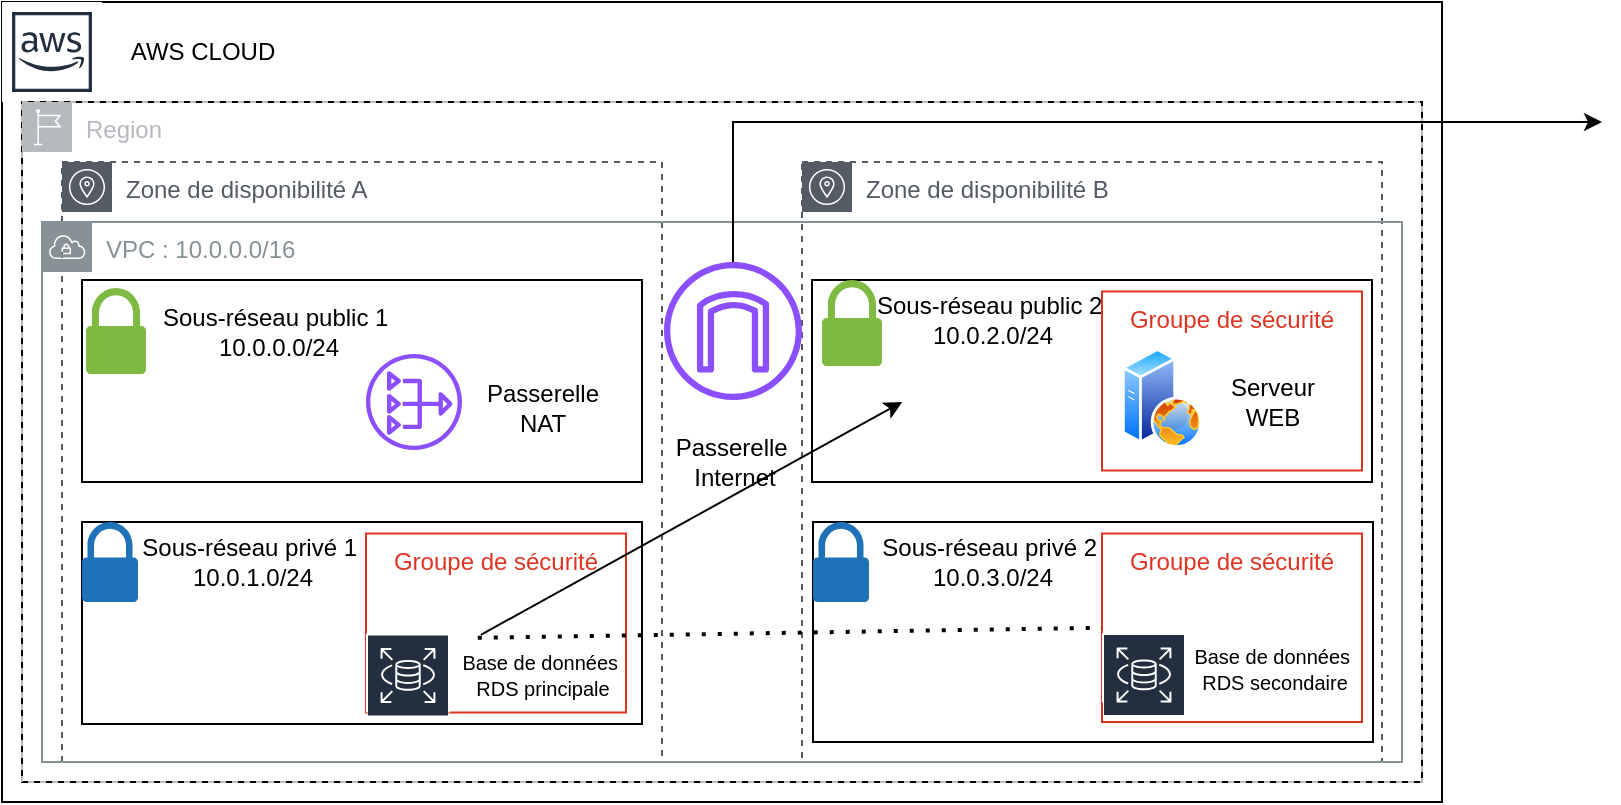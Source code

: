 <mxfile version="24.1.0" type="device">
  <diagram name="Page-1" id="WgfQBI1RcMKa8N6as7xn">
    <mxGraphModel dx="936" dy="575" grid="1" gridSize="10" guides="1" tooltips="1" connect="1" arrows="1" fold="1" page="1" pageScale="1" pageWidth="827" pageHeight="1169" math="0" shadow="0">
      <root>
        <mxCell id="0" />
        <mxCell id="1" parent="0" />
        <mxCell id="43gPpBXcEyUFOMAoJwrk-1" value="" style="rounded=0;whiteSpace=wrap;html=1;" vertex="1" parent="1">
          <mxGeometry x="40" y="40" width="720" height="400" as="geometry" />
        </mxCell>
        <mxCell id="43gPpBXcEyUFOMAoJwrk-2" value="" style="sketch=0;outlineConnect=0;fontColor=#232F3E;gradientColor=none;strokeColor=#232F3E;fillColor=#ffffff;dashed=0;verticalLabelPosition=bottom;verticalAlign=top;align=center;html=1;fontSize=12;fontStyle=0;aspect=fixed;shape=mxgraph.aws4.resourceIcon;resIcon=mxgraph.aws4.aws_cloud;" vertex="1" parent="1">
          <mxGeometry x="40" y="40" width="50" height="50" as="geometry" />
        </mxCell>
        <mxCell id="43gPpBXcEyUFOMAoJwrk-3" value="" style="rounded=0;whiteSpace=wrap;html=1;" vertex="1" parent="1">
          <mxGeometry x="50" y="90" width="700" height="340" as="geometry" />
        </mxCell>
        <mxCell id="43gPpBXcEyUFOMAoJwrk-4" value="Region" style="sketch=0;outlineConnect=0;gradientColor=none;html=1;whiteSpace=wrap;fontSize=12;fontStyle=0;shape=mxgraph.aws4.group;grIcon=mxgraph.aws4.group_region;strokeColor=#B6BABF;fillColor=none;verticalAlign=top;align=left;spacingLeft=30;fontColor=#B6BABF;dashed=1;" vertex="1" parent="1">
          <mxGeometry x="50" y="90" width="700" height="340" as="geometry" />
        </mxCell>
        <mxCell id="43gPpBXcEyUFOMAoJwrk-5" value="Zone de disponibilité A" style="sketch=0;outlineConnect=0;gradientColor=none;html=1;whiteSpace=wrap;fontSize=12;fontStyle=0;shape=mxgraph.aws4.group;grIcon=mxgraph.aws4.group_availability_zone;strokeColor=#545B64;fillColor=none;verticalAlign=top;align=left;spacingLeft=30;fontColor=#545B64;dashed=1;" vertex="1" parent="1">
          <mxGeometry x="70" y="120" width="300" height="300" as="geometry" />
        </mxCell>
        <mxCell id="43gPpBXcEyUFOMAoJwrk-6" value="Zone de disponibilité B" style="sketch=0;outlineConnect=0;gradientColor=none;html=1;whiteSpace=wrap;fontSize=12;fontStyle=0;shape=mxgraph.aws4.group;grIcon=mxgraph.aws4.group_availability_zone;strokeColor=#545B64;fillColor=none;verticalAlign=top;align=left;spacingLeft=30;fontColor=#545B64;dashed=1;" vertex="1" parent="1">
          <mxGeometry x="440" y="120" width="290" height="300" as="geometry" />
        </mxCell>
        <mxCell id="43gPpBXcEyUFOMAoJwrk-7" value="VPC : 10.0.0.0/16" style="sketch=0;outlineConnect=0;gradientColor=none;html=1;whiteSpace=wrap;fontSize=12;fontStyle=0;shape=mxgraph.aws4.group;grIcon=mxgraph.aws4.group_vpc;strokeColor=#879196;fillColor=none;verticalAlign=top;align=left;spacingLeft=30;fontColor=#879196;dashed=0;" vertex="1" parent="1">
          <mxGeometry x="60" y="150" width="680" height="270" as="geometry" />
        </mxCell>
        <mxCell id="43gPpBXcEyUFOMAoJwrk-52" value="" style="edgeStyle=orthogonalEdgeStyle;rounded=0;orthogonalLoop=1;jettySize=auto;html=1;" edge="1" parent="1" source="43gPpBXcEyUFOMAoJwrk-8">
          <mxGeometry relative="1" as="geometry">
            <mxPoint x="840" y="100" as="targetPoint" />
            <Array as="points">
              <mxPoint x="406" y="100" />
              <mxPoint x="800" y="100" />
            </Array>
          </mxGeometry>
        </mxCell>
        <mxCell id="43gPpBXcEyUFOMAoJwrk-8" value="" style="sketch=0;outlineConnect=0;fontColor=#232F3E;gradientColor=none;fillColor=#8C4FFF;strokeColor=none;dashed=0;verticalLabelPosition=bottom;verticalAlign=top;align=center;html=1;fontSize=12;fontStyle=0;aspect=fixed;pointerEvents=1;shape=mxgraph.aws4.internet_gateway;" vertex="1" parent="1">
          <mxGeometry x="371" y="170" width="69" height="69" as="geometry" />
        </mxCell>
        <mxCell id="43gPpBXcEyUFOMAoJwrk-9" value="Passerelle&amp;nbsp;&lt;div&gt;Internet&lt;/div&gt;" style="text;html=1;align=center;verticalAlign=middle;resizable=0;points=[];autosize=1;strokeColor=none;fillColor=none;" vertex="1" parent="1">
          <mxGeometry x="365.5" y="250" width="80" height="40" as="geometry" />
        </mxCell>
        <mxCell id="43gPpBXcEyUFOMAoJwrk-13" value="" style="sketch=0;pointerEvents=1;shadow=0;dashed=0;html=1;strokeColor=none;labelPosition=center;verticalLabelPosition=bottom;verticalAlign=top;outlineConnect=0;align=center;shape=mxgraph.office.security.lock_protected;fillColor=#7FBA42;" vertex="1" parent="1">
          <mxGeometry x="80" y="187" width="30" height="43" as="geometry" />
        </mxCell>
        <mxCell id="43gPpBXcEyUFOMAoJwrk-14" value="" style="sketch=0;pointerEvents=1;shadow=0;dashed=0;html=1;strokeColor=none;labelPosition=center;verticalLabelPosition=bottom;verticalAlign=top;outlineConnect=0;align=center;shape=mxgraph.office.security.lock_protected;fillColor=#7FBA42;" vertex="1" parent="1">
          <mxGeometry x="450" y="187" width="30" height="43" as="geometry" />
        </mxCell>
        <mxCell id="43gPpBXcEyUFOMAoJwrk-19" value="" style="rounded=0;whiteSpace=wrap;html=1;" vertex="1" parent="1">
          <mxGeometry x="80" y="179" width="280" height="101" as="geometry" />
        </mxCell>
        <mxCell id="43gPpBXcEyUFOMAoJwrk-20" value="" style="sketch=0;pointerEvents=1;shadow=0;dashed=0;html=1;strokeColor=none;labelPosition=center;verticalLabelPosition=bottom;verticalAlign=top;outlineConnect=0;align=center;shape=mxgraph.office.security.lock_protected;fillColor=#7FBA42;" vertex="1" parent="1">
          <mxGeometry x="82" y="183" width="30" height="43" as="geometry" />
        </mxCell>
        <mxCell id="43gPpBXcEyUFOMAoJwrk-21" value="" style="rounded=0;whiteSpace=wrap;html=1;" vertex="1" parent="1">
          <mxGeometry x="445" y="179" width="280" height="101" as="geometry" />
        </mxCell>
        <mxCell id="43gPpBXcEyUFOMAoJwrk-22" value="" style="sketch=0;pointerEvents=1;shadow=0;dashed=0;html=1;strokeColor=none;labelPosition=center;verticalLabelPosition=bottom;verticalAlign=top;outlineConnect=0;align=center;shape=mxgraph.office.security.lock_protected;fillColor=#7FBA42;" vertex="1" parent="1">
          <mxGeometry x="450" y="179" width="30" height="43" as="geometry" />
        </mxCell>
        <mxCell id="43gPpBXcEyUFOMAoJwrk-23" value="" style="rounded=0;whiteSpace=wrap;html=1;" vertex="1" parent="1">
          <mxGeometry x="80" y="300" width="280" height="101" as="geometry" />
        </mxCell>
        <mxCell id="43gPpBXcEyUFOMAoJwrk-24" value="" style="sketch=0;pointerEvents=1;shadow=0;dashed=0;html=1;strokeColor=none;labelPosition=center;verticalLabelPosition=bottom;verticalAlign=top;outlineConnect=0;align=center;shape=mxgraph.office.security.lock_protected;fillColor=#2072B8;" vertex="1" parent="1">
          <mxGeometry x="80" y="300" width="28" height="40" as="geometry" />
        </mxCell>
        <mxCell id="43gPpBXcEyUFOMAoJwrk-25" value="" style="rounded=0;whiteSpace=wrap;html=1;" vertex="1" parent="1">
          <mxGeometry x="445.5" y="300" width="280" height="110" as="geometry" />
        </mxCell>
        <mxCell id="43gPpBXcEyUFOMAoJwrk-26" value="" style="sketch=0;pointerEvents=1;shadow=0;dashed=0;html=1;strokeColor=none;labelPosition=center;verticalLabelPosition=bottom;verticalAlign=top;outlineConnect=0;align=center;shape=mxgraph.office.security.lock_protected;fillColor=#2072B8;" vertex="1" parent="1">
          <mxGeometry x="445.5" y="300" width="28" height="40" as="geometry" />
        </mxCell>
        <mxCell id="43gPpBXcEyUFOMAoJwrk-27" value="Sous-réseau public 1&amp;nbsp;&lt;div&gt;10.0.0.0/24&lt;/div&gt;" style="text;html=1;align=center;verticalAlign=middle;resizable=0;points=[];autosize=1;strokeColor=none;fillColor=none;" vertex="1" parent="1">
          <mxGeometry x="108" y="184.5" width="140" height="40" as="geometry" />
        </mxCell>
        <mxCell id="43gPpBXcEyUFOMAoJwrk-28" value="Sous-réseau public 2&amp;nbsp;&lt;div&gt;10.0.2.0/24&lt;/div&gt;" style="text;html=1;align=center;verticalAlign=middle;resizable=0;points=[];autosize=1;strokeColor=none;fillColor=none;" vertex="1" parent="1">
          <mxGeometry x="465" y="179" width="140" height="40" as="geometry" />
        </mxCell>
        <mxCell id="43gPpBXcEyUFOMAoJwrk-29" value="Sous-réseau privé 2&amp;nbsp;&lt;div&gt;10.0.3.0/24&lt;/div&gt;" style="text;html=1;align=center;verticalAlign=middle;resizable=0;points=[];autosize=1;strokeColor=none;fillColor=none;" vertex="1" parent="1">
          <mxGeometry x="470" y="300" width="130" height="40" as="geometry" />
        </mxCell>
        <mxCell id="43gPpBXcEyUFOMAoJwrk-30" value="Sous-réseau privé 1&amp;nbsp;&lt;div&gt;10.0.1.0/24&lt;/div&gt;" style="text;html=1;align=center;verticalAlign=middle;resizable=0;points=[];autosize=1;strokeColor=none;fillColor=none;" vertex="1" parent="1">
          <mxGeometry x="100" y="300" width="130" height="40" as="geometry" />
        </mxCell>
        <mxCell id="43gPpBXcEyUFOMAoJwrk-31" value="" style="sketch=0;outlineConnect=0;fontColor=#232F3E;gradientColor=none;fillColor=#8C4FFF;strokeColor=none;dashed=0;verticalLabelPosition=bottom;verticalAlign=top;align=center;html=1;fontSize=12;fontStyle=0;aspect=fixed;pointerEvents=1;shape=mxgraph.aws4.nat_gateway;" vertex="1" parent="1">
          <mxGeometry x="222" y="216" width="48" height="48" as="geometry" />
        </mxCell>
        <mxCell id="43gPpBXcEyUFOMAoJwrk-32" value="Passerelle&lt;div&gt;NAT&lt;/div&gt;" style="text;html=1;align=center;verticalAlign=middle;resizable=0;points=[];autosize=1;strokeColor=none;fillColor=none;" vertex="1" parent="1">
          <mxGeometry x="270" y="223" width="80" height="40" as="geometry" />
        </mxCell>
        <mxCell id="43gPpBXcEyUFOMAoJwrk-36" value="Groupe de sécurité" style="fillColor=none;strokeColor=#DD3522;verticalAlign=top;fontStyle=0;fontColor=#DD3522;whiteSpace=wrap;html=1;" vertex="1" parent="1">
          <mxGeometry x="222" y="305.75" width="130" height="89.5" as="geometry" />
        </mxCell>
        <mxCell id="43gPpBXcEyUFOMAoJwrk-37" value="Groupe de sécurité" style="fillColor=none;strokeColor=#DD3522;verticalAlign=top;fontStyle=0;fontColor=#DD3522;whiteSpace=wrap;html=1;" vertex="1" parent="1">
          <mxGeometry x="590" y="184.75" width="130" height="89.5" as="geometry" />
        </mxCell>
        <mxCell id="43gPpBXcEyUFOMAoJwrk-38" value="Groupe de sécurité" style="fillColor=none;strokeColor=#DD3522;verticalAlign=top;fontStyle=0;fontColor=#DD3522;whiteSpace=wrap;html=1;" vertex="1" parent="1">
          <mxGeometry x="590" y="305.75" width="130" height="94.25" as="geometry" />
        </mxCell>
        <mxCell id="43gPpBXcEyUFOMAoJwrk-39" value="" style="sketch=0;outlineConnect=0;fontColor=#232F3E;gradientColor=none;strokeColor=#ffffff;fillColor=#232F3E;dashed=0;verticalLabelPosition=middle;verticalAlign=bottom;align=center;html=1;whiteSpace=wrap;fontSize=10;fontStyle=1;spacing=3;shape=mxgraph.aws4.productIcon;prIcon=mxgraph.aws4.rds;" vertex="1" parent="1">
          <mxGeometry x="222" y="355.75" width="42" height="39.5" as="geometry" />
        </mxCell>
        <mxCell id="43gPpBXcEyUFOMAoJwrk-40" value="" style="sketch=0;outlineConnect=0;fontColor=#232F3E;gradientColor=none;strokeColor=#ffffff;fillColor=#232F3E;dashed=0;verticalLabelPosition=middle;verticalAlign=bottom;align=center;html=1;whiteSpace=wrap;fontSize=10;fontStyle=1;spacing=3;shape=mxgraph.aws4.productIcon;prIcon=mxgraph.aws4.rds;" vertex="1" parent="1">
          <mxGeometry x="590" y="355.5" width="42" height="34.75" as="geometry" />
        </mxCell>
        <mxCell id="43gPpBXcEyUFOMAoJwrk-41" value="&lt;font style=&quot;font-size: 10px;&quot;&gt;Base de données&amp;nbsp;&lt;/font&gt;&lt;div style=&quot;font-size: 10px;&quot;&gt;&lt;font style=&quot;font-size: 10px;&quot;&gt;RDS principale&lt;/font&gt;&lt;/div&gt;" style="text;html=1;align=center;verticalAlign=middle;resizable=0;points=[];autosize=1;strokeColor=none;fillColor=none;" vertex="1" parent="1">
          <mxGeometry x="260" y="355.75" width="100" height="40" as="geometry" />
        </mxCell>
        <mxCell id="43gPpBXcEyUFOMAoJwrk-42" value="&lt;font style=&quot;font-size: 10px;&quot;&gt;Base de données&amp;nbsp;&lt;/font&gt;&lt;div style=&quot;font-size: 10px;&quot;&gt;&lt;font style=&quot;font-size: 10px;&quot;&gt;RDS secondaire&lt;/font&gt;&lt;/div&gt;" style="text;html=1;align=center;verticalAlign=middle;resizable=0;points=[];autosize=1;strokeColor=none;fillColor=none;" vertex="1" parent="1">
          <mxGeometry x="625.5" y="352.88" width="100" height="40" as="geometry" />
        </mxCell>
        <mxCell id="43gPpBXcEyUFOMAoJwrk-43" value="" style="image;aspect=fixed;perimeter=ellipsePerimeter;html=1;align=center;shadow=0;dashed=0;spacingTop=3;image=img/lib/active_directory/web_server.svg;" vertex="1" parent="1">
          <mxGeometry x="600" y="213" width="40" height="50" as="geometry" />
        </mxCell>
        <mxCell id="43gPpBXcEyUFOMAoJwrk-45" value="Serveur&lt;div&gt;WEB&lt;/div&gt;" style="text;html=1;align=center;verticalAlign=middle;resizable=0;points=[];autosize=1;strokeColor=none;fillColor=none;" vertex="1" parent="1">
          <mxGeometry x="640" y="220" width="70" height="40" as="geometry" />
        </mxCell>
        <mxCell id="43gPpBXcEyUFOMAoJwrk-46" value="AWS CLOUD" style="text;html=1;align=center;verticalAlign=middle;resizable=0;points=[];autosize=1;strokeColor=none;fillColor=none;" vertex="1" parent="1">
          <mxGeometry x="90" y="50" width="100" height="30" as="geometry" />
        </mxCell>
        <mxCell id="43gPpBXcEyUFOMAoJwrk-47" value="" style="endArrow=classic;html=1;rounded=0;entryX=0.161;entryY=0.604;entryDx=0;entryDy=0;entryPerimeter=0;exitX=0.194;exitY=0.017;exitDx=0;exitDy=0;exitPerimeter=0;" edge="1" parent="1" source="43gPpBXcEyUFOMAoJwrk-41" target="43gPpBXcEyUFOMAoJwrk-21">
          <mxGeometry width="50" height="50" relative="1" as="geometry">
            <mxPoint x="450" y="370" as="sourcePoint" />
            <mxPoint x="500" y="320" as="targetPoint" />
          </mxGeometry>
        </mxCell>
        <mxCell id="43gPpBXcEyUFOMAoJwrk-48" value="" style="endArrow=none;dashed=1;html=1;dashPattern=1 3;strokeWidth=2;rounded=0;exitX=0.179;exitY=0.054;exitDx=0;exitDy=0;exitPerimeter=0;entryX=0;entryY=0.5;entryDx=0;entryDy=0;" edge="1" parent="1" source="43gPpBXcEyUFOMAoJwrk-41" target="43gPpBXcEyUFOMAoJwrk-38">
          <mxGeometry width="50" height="50" relative="1" as="geometry">
            <mxPoint x="450" y="370" as="sourcePoint" />
            <mxPoint x="500" y="320" as="targetPoint" />
          </mxGeometry>
        </mxCell>
      </root>
    </mxGraphModel>
  </diagram>
</mxfile>
